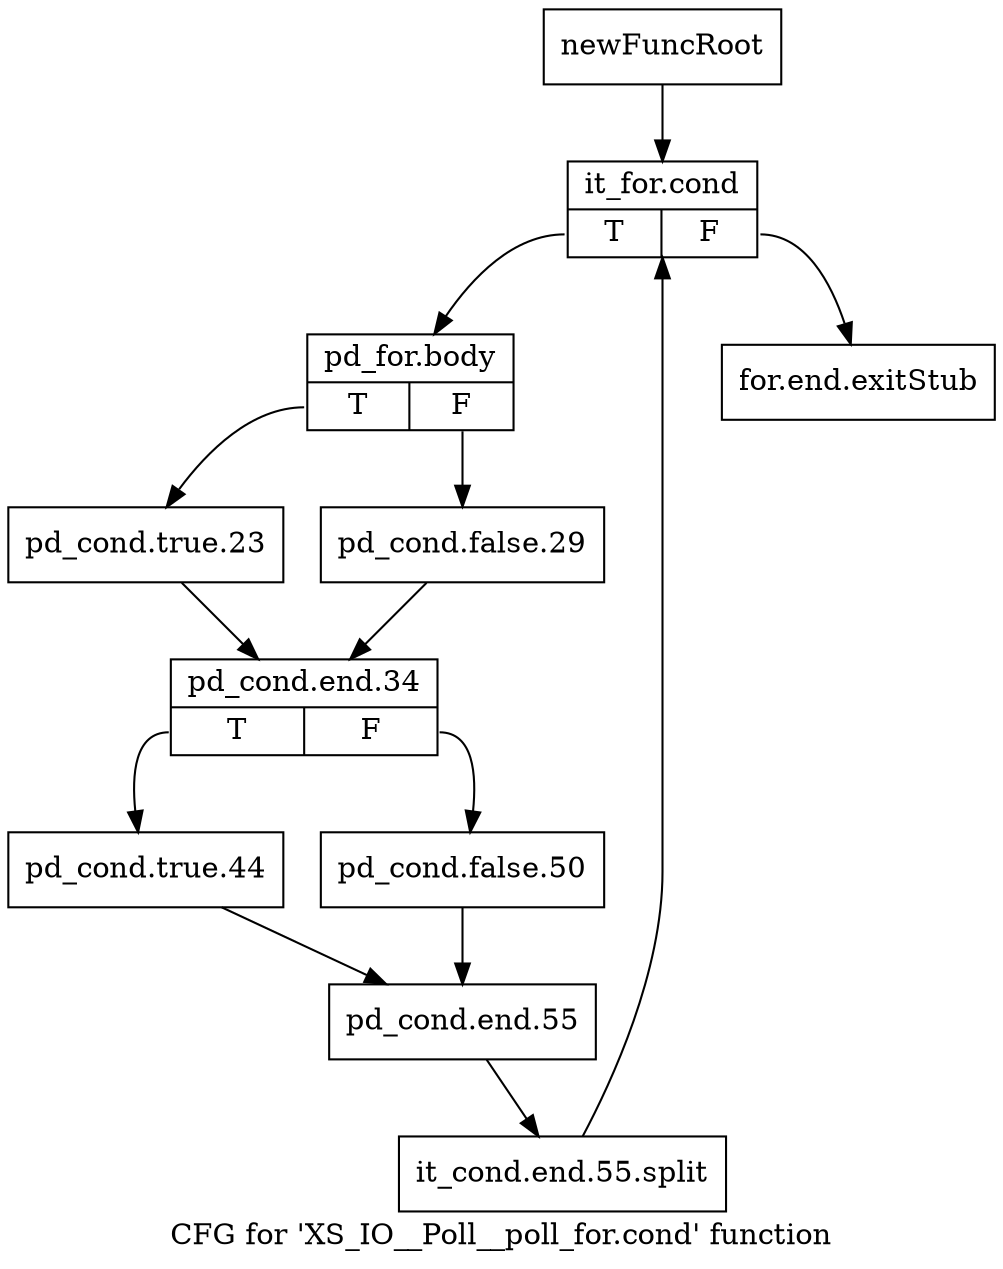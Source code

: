 digraph "CFG for 'XS_IO__Poll__poll_for.cond' function" {
	label="CFG for 'XS_IO__Poll__poll_for.cond' function";

	Node0x5889530 [shape=record,label="{newFuncRoot}"];
	Node0x5889530 -> Node0x5889a00;
	Node0x5889580 [shape=record,label="{for.end.exitStub}"];
	Node0x5889a00 [shape=record,label="{it_for.cond|{<s0>T|<s1>F}}"];
	Node0x5889a00:s0 -> Node0x5889a50;
	Node0x5889a00:s1 -> Node0x5889580;
	Node0x5889a50 [shape=record,label="{pd_for.body|{<s0>T|<s1>F}}"];
	Node0x5889a50:s0 -> Node0x5889af0;
	Node0x5889a50:s1 -> Node0x5889aa0;
	Node0x5889aa0 [shape=record,label="{pd_cond.false.29}"];
	Node0x5889aa0 -> Node0x5889b40;
	Node0x5889af0 [shape=record,label="{pd_cond.true.23}"];
	Node0x5889af0 -> Node0x5889b40;
	Node0x5889b40 [shape=record,label="{pd_cond.end.34|{<s0>T|<s1>F}}"];
	Node0x5889b40:s0 -> Node0x5889be0;
	Node0x5889b40:s1 -> Node0x5889b90;
	Node0x5889b90 [shape=record,label="{pd_cond.false.50}"];
	Node0x5889b90 -> Node0x5889c30;
	Node0x5889be0 [shape=record,label="{pd_cond.true.44}"];
	Node0x5889be0 -> Node0x5889c30;
	Node0x5889c30 [shape=record,label="{pd_cond.end.55}"];
	Node0x5889c30 -> Node0x6d56190;
	Node0x6d56190 [shape=record,label="{it_cond.end.55.split}"];
	Node0x6d56190 -> Node0x5889a00;
}
